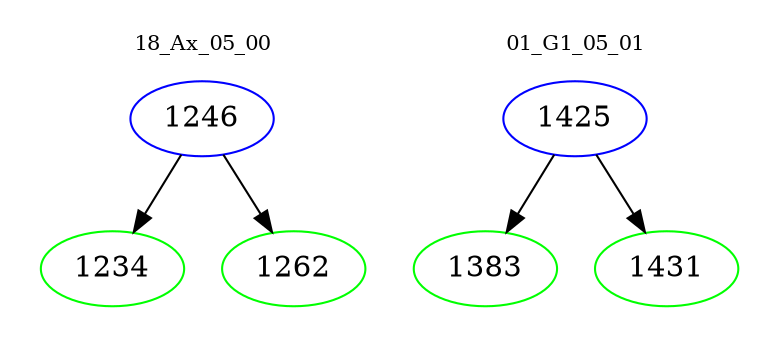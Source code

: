 digraph{
subgraph cluster_0 {
color = white
label = "18_Ax_05_00";
fontsize=10;
T0_1246 [label="1246", color="blue"]
T0_1246 -> T0_1234 [color="black"]
T0_1234 [label="1234", color="green"]
T0_1246 -> T0_1262 [color="black"]
T0_1262 [label="1262", color="green"]
}
subgraph cluster_1 {
color = white
label = "01_G1_05_01";
fontsize=10;
T1_1425 [label="1425", color="blue"]
T1_1425 -> T1_1383 [color="black"]
T1_1383 [label="1383", color="green"]
T1_1425 -> T1_1431 [color="black"]
T1_1431 [label="1431", color="green"]
}
}
